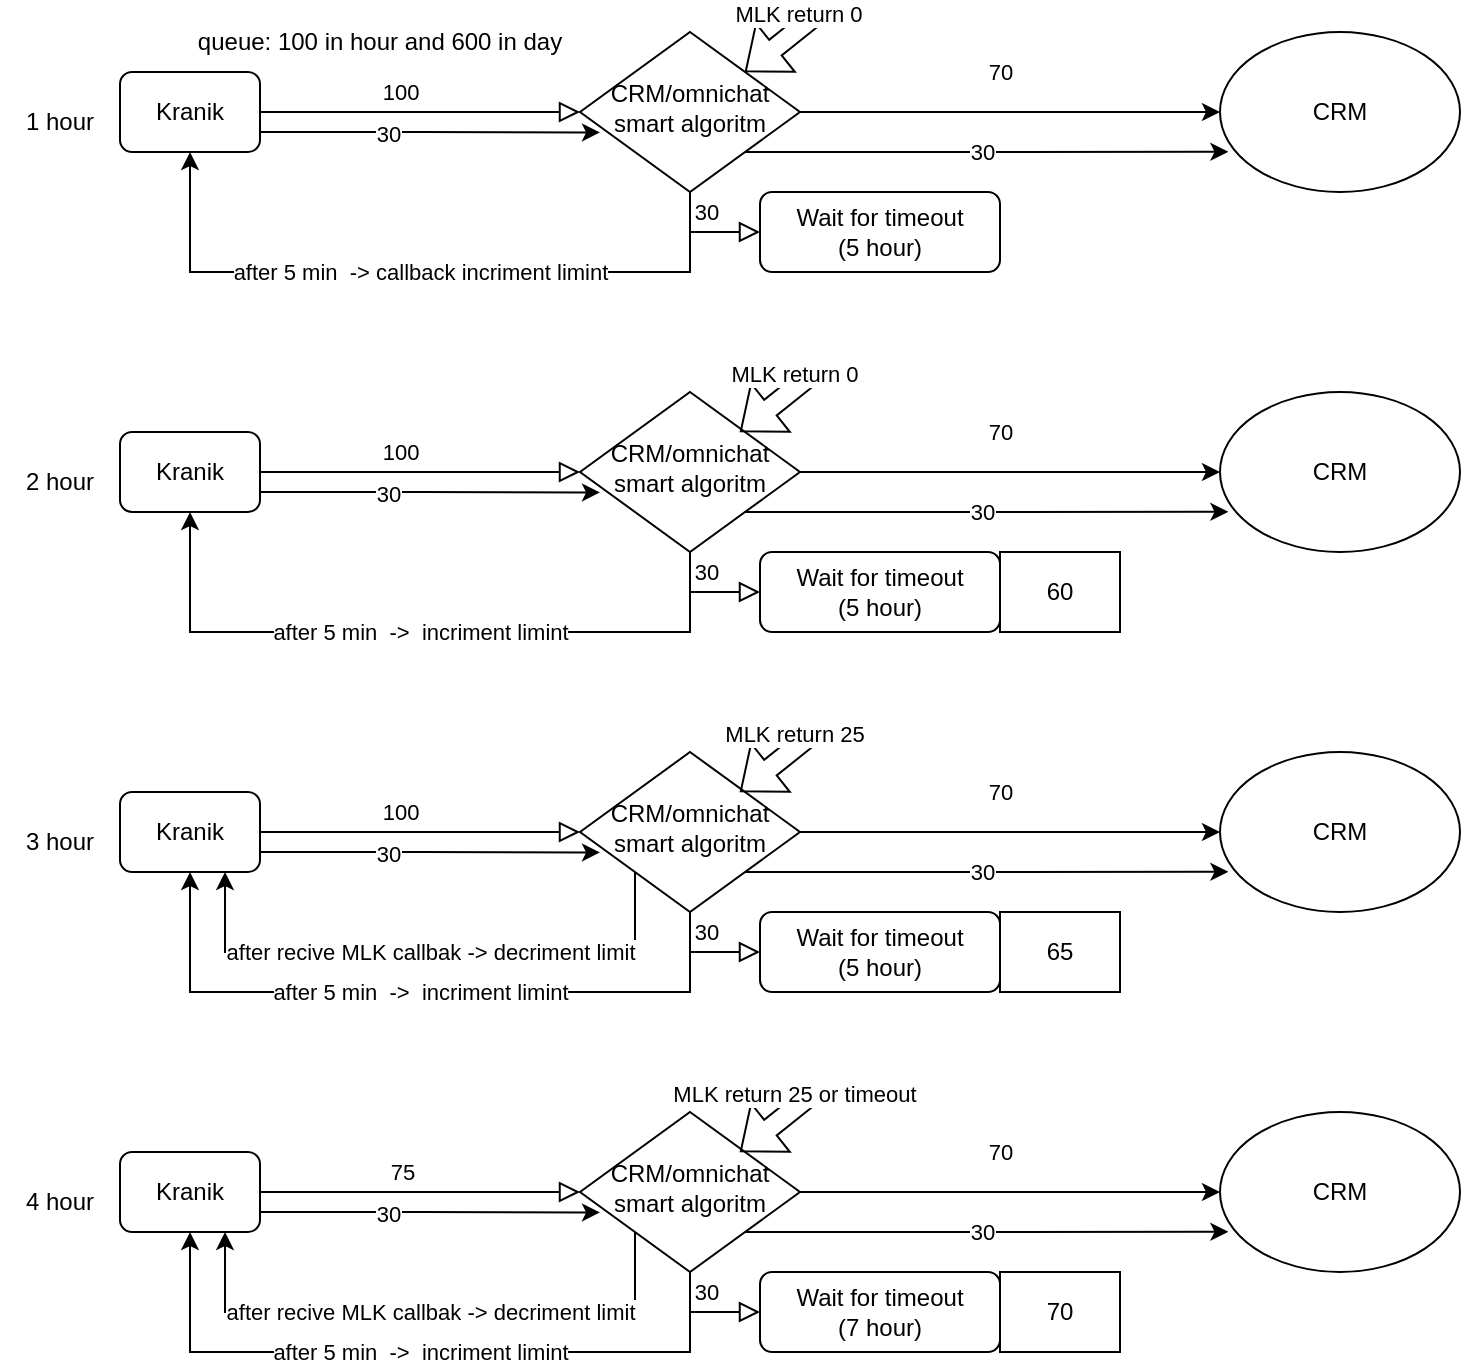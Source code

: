 <mxfile version="20.8.14" type="github">
  <diagram id="C5RBs43oDa-KdzZeNtuy" name="Page-1">
    <mxGraphModel dx="831" dy="327" grid="1" gridSize="10" guides="1" tooltips="1" connect="1" arrows="1" fold="1" page="1" pageScale="1" pageWidth="827" pageHeight="1169" math="0" shadow="0">
      <root>
        <mxCell id="WIyWlLk6GJQsqaUBKTNV-0" />
        <mxCell id="WIyWlLk6GJQsqaUBKTNV-1" parent="WIyWlLk6GJQsqaUBKTNV-0" />
        <mxCell id="WIyWlLk6GJQsqaUBKTNV-2" value="100" style="rounded=0;html=1;jettySize=auto;orthogonalLoop=1;fontSize=11;endArrow=block;endFill=0;endSize=8;strokeWidth=1;shadow=0;labelBackgroundColor=none;edgeStyle=orthogonalEdgeStyle;" parent="WIyWlLk6GJQsqaUBKTNV-1" source="WIyWlLk6GJQsqaUBKTNV-3" target="WIyWlLk6GJQsqaUBKTNV-6" edge="1">
          <mxGeometry x="-0.125" y="10" relative="1" as="geometry">
            <mxPoint as="offset" />
          </mxGeometry>
        </mxCell>
        <mxCell id="GcZR3O-2zoZDcLtCYp-j-6" style="edgeStyle=orthogonalEdgeStyle;rounded=0;orthogonalLoop=1;jettySize=auto;html=1;exitX=1;exitY=0.75;exitDx=0;exitDy=0;entryX=0.091;entryY=0.628;entryDx=0;entryDy=0;entryPerimeter=0;" edge="1" parent="WIyWlLk6GJQsqaUBKTNV-1" source="WIyWlLk6GJQsqaUBKTNV-3" target="WIyWlLk6GJQsqaUBKTNV-6">
          <mxGeometry relative="1" as="geometry" />
        </mxCell>
        <mxCell id="GcZR3O-2zoZDcLtCYp-j-7" value="30" style="edgeLabel;html=1;align=center;verticalAlign=middle;resizable=0;points=[];" vertex="1" connectable="0" parent="GcZR3O-2zoZDcLtCYp-j-6">
          <mxGeometry x="-0.205" y="-1" relative="1" as="geometry">
            <mxPoint x="-4" as="offset" />
          </mxGeometry>
        </mxCell>
        <mxCell id="WIyWlLk6GJQsqaUBKTNV-3" value="Kranik" style="rounded=1;whiteSpace=wrap;html=1;fontSize=12;glass=0;strokeWidth=1;shadow=0;" parent="WIyWlLk6GJQsqaUBKTNV-1" vertex="1">
          <mxGeometry x="70" y="40" width="70" height="40" as="geometry" />
        </mxCell>
        <mxCell id="WIyWlLk6GJQsqaUBKTNV-5" value="30" style="edgeStyle=orthogonalEdgeStyle;rounded=0;html=1;jettySize=auto;orthogonalLoop=1;fontSize=11;endArrow=block;endFill=0;endSize=8;strokeWidth=1;shadow=0;labelBackgroundColor=none;exitX=0.5;exitY=1;exitDx=0;exitDy=0;entryX=0;entryY=0.5;entryDx=0;entryDy=0;" parent="WIyWlLk6GJQsqaUBKTNV-1" source="WIyWlLk6GJQsqaUBKTNV-6" target="WIyWlLk6GJQsqaUBKTNV-7" edge="1">
          <mxGeometry y="10" relative="1" as="geometry">
            <mxPoint as="offset" />
          </mxGeometry>
        </mxCell>
        <mxCell id="GcZR3O-2zoZDcLtCYp-j-4" value="70" style="edgeStyle=orthogonalEdgeStyle;rounded=0;orthogonalLoop=1;jettySize=auto;html=1;" edge="1" parent="WIyWlLk6GJQsqaUBKTNV-1" source="WIyWlLk6GJQsqaUBKTNV-6" target="GcZR3O-2zoZDcLtCYp-j-3">
          <mxGeometry x="-0.048" y="20" relative="1" as="geometry">
            <mxPoint as="offset" />
          </mxGeometry>
        </mxCell>
        <mxCell id="GcZR3O-2zoZDcLtCYp-j-5" value="after 5 min&amp;nbsp; -&amp;gt; callback incriment limint" style="edgeStyle=orthogonalEdgeStyle;rounded=0;orthogonalLoop=1;jettySize=auto;html=1;entryX=0.5;entryY=1;entryDx=0;entryDy=0;" edge="1" parent="WIyWlLk6GJQsqaUBKTNV-1" source="WIyWlLk6GJQsqaUBKTNV-6" target="WIyWlLk6GJQsqaUBKTNV-3">
          <mxGeometry relative="1" as="geometry">
            <Array as="points">
              <mxPoint x="355" y="140" />
              <mxPoint x="105" y="140" />
            </Array>
          </mxGeometry>
        </mxCell>
        <mxCell id="GcZR3O-2zoZDcLtCYp-j-8" style="edgeStyle=orthogonalEdgeStyle;rounded=0;orthogonalLoop=1;jettySize=auto;html=1;exitX=1;exitY=1;exitDx=0;exitDy=0;entryX=0.035;entryY=0.749;entryDx=0;entryDy=0;entryPerimeter=0;" edge="1" parent="WIyWlLk6GJQsqaUBKTNV-1" source="WIyWlLk6GJQsqaUBKTNV-6" target="GcZR3O-2zoZDcLtCYp-j-3">
          <mxGeometry relative="1" as="geometry" />
        </mxCell>
        <mxCell id="GcZR3O-2zoZDcLtCYp-j-9" value="30" style="edgeLabel;html=1;align=center;verticalAlign=middle;resizable=0;points=[];" vertex="1" connectable="0" parent="GcZR3O-2zoZDcLtCYp-j-8">
          <mxGeometry x="-0.102" relative="1" as="geometry">
            <mxPoint x="10" as="offset" />
          </mxGeometry>
        </mxCell>
        <mxCell id="WIyWlLk6GJQsqaUBKTNV-6" value="CRM/omnichat&lt;br&gt;smart algoritm" style="rhombus;whiteSpace=wrap;html=1;shadow=0;fontFamily=Helvetica;fontSize=12;align=center;strokeWidth=1;spacing=6;spacingTop=-4;" parent="WIyWlLk6GJQsqaUBKTNV-1" vertex="1">
          <mxGeometry x="300" y="20" width="110" height="80" as="geometry" />
        </mxCell>
        <mxCell id="WIyWlLk6GJQsqaUBKTNV-7" value="Wait for timeout&lt;br&gt;(5 hour)" style="rounded=1;whiteSpace=wrap;html=1;fontSize=12;glass=0;strokeWidth=1;shadow=0;" parent="WIyWlLk6GJQsqaUBKTNV-1" vertex="1">
          <mxGeometry x="390" y="100" width="120" height="40" as="geometry" />
        </mxCell>
        <mxCell id="GcZR3O-2zoZDcLtCYp-j-0" value="queue: 100 in hour and 600 in day" style="text;html=1;strokeColor=none;fillColor=none;align=center;verticalAlign=middle;whiteSpace=wrap;rounded=0;" vertex="1" parent="WIyWlLk6GJQsqaUBKTNV-1">
          <mxGeometry x="100" y="10" width="200" height="30" as="geometry" />
        </mxCell>
        <mxCell id="GcZR3O-2zoZDcLtCYp-j-1" value="1 hour" style="text;html=1;strokeColor=none;fillColor=none;align=center;verticalAlign=middle;whiteSpace=wrap;rounded=0;" vertex="1" parent="WIyWlLk6GJQsqaUBKTNV-1">
          <mxGeometry x="10" y="50" width="60" height="30" as="geometry" />
        </mxCell>
        <mxCell id="GcZR3O-2zoZDcLtCYp-j-3" value="CRM" style="ellipse;whiteSpace=wrap;html=1;" vertex="1" parent="WIyWlLk6GJQsqaUBKTNV-1">
          <mxGeometry x="620" y="20" width="120" height="80" as="geometry" />
        </mxCell>
        <mxCell id="GcZR3O-2zoZDcLtCYp-j-24" value="100" style="rounded=0;html=1;jettySize=auto;orthogonalLoop=1;fontSize=11;endArrow=block;endFill=0;endSize=8;strokeWidth=1;shadow=0;labelBackgroundColor=none;edgeStyle=orthogonalEdgeStyle;" edge="1" parent="WIyWlLk6GJQsqaUBKTNV-1" source="GcZR3O-2zoZDcLtCYp-j-27" target="GcZR3O-2zoZDcLtCYp-j-33">
          <mxGeometry x="-0.125" y="10" relative="1" as="geometry">
            <mxPoint as="offset" />
          </mxGeometry>
        </mxCell>
        <mxCell id="GcZR3O-2zoZDcLtCYp-j-25" style="edgeStyle=orthogonalEdgeStyle;rounded=0;orthogonalLoop=1;jettySize=auto;html=1;exitX=1;exitY=0.75;exitDx=0;exitDy=0;entryX=0.091;entryY=0.628;entryDx=0;entryDy=0;entryPerimeter=0;" edge="1" parent="WIyWlLk6GJQsqaUBKTNV-1" source="GcZR3O-2zoZDcLtCYp-j-27" target="GcZR3O-2zoZDcLtCYp-j-33">
          <mxGeometry relative="1" as="geometry" />
        </mxCell>
        <mxCell id="GcZR3O-2zoZDcLtCYp-j-26" value="30" style="edgeLabel;html=1;align=center;verticalAlign=middle;resizable=0;points=[];" vertex="1" connectable="0" parent="GcZR3O-2zoZDcLtCYp-j-25">
          <mxGeometry x="-0.205" y="-1" relative="1" as="geometry">
            <mxPoint x="-4" as="offset" />
          </mxGeometry>
        </mxCell>
        <mxCell id="GcZR3O-2zoZDcLtCYp-j-27" value="Kranik" style="rounded=1;whiteSpace=wrap;html=1;fontSize=12;glass=0;strokeWidth=1;shadow=0;" vertex="1" parent="WIyWlLk6GJQsqaUBKTNV-1">
          <mxGeometry x="70" y="220" width="70" height="40" as="geometry" />
        </mxCell>
        <mxCell id="GcZR3O-2zoZDcLtCYp-j-28" value="30" style="edgeStyle=orthogonalEdgeStyle;rounded=0;html=1;jettySize=auto;orthogonalLoop=1;fontSize=11;endArrow=block;endFill=0;endSize=8;strokeWidth=1;shadow=0;labelBackgroundColor=none;exitX=0.5;exitY=1;exitDx=0;exitDy=0;entryX=0;entryY=0.5;entryDx=0;entryDy=0;" edge="1" parent="WIyWlLk6GJQsqaUBKTNV-1" source="GcZR3O-2zoZDcLtCYp-j-33" target="GcZR3O-2zoZDcLtCYp-j-34">
          <mxGeometry y="10" relative="1" as="geometry">
            <mxPoint as="offset" />
          </mxGeometry>
        </mxCell>
        <mxCell id="GcZR3O-2zoZDcLtCYp-j-29" value="70" style="edgeStyle=orthogonalEdgeStyle;rounded=0;orthogonalLoop=1;jettySize=auto;html=1;" edge="1" parent="WIyWlLk6GJQsqaUBKTNV-1" source="GcZR3O-2zoZDcLtCYp-j-33" target="GcZR3O-2zoZDcLtCYp-j-37">
          <mxGeometry x="-0.048" y="20" relative="1" as="geometry">
            <mxPoint as="offset" />
          </mxGeometry>
        </mxCell>
        <mxCell id="GcZR3O-2zoZDcLtCYp-j-30" value="after 5 min&amp;nbsp; -&amp;gt;&amp;nbsp; incriment limint" style="edgeStyle=orthogonalEdgeStyle;rounded=0;orthogonalLoop=1;jettySize=auto;html=1;entryX=0.5;entryY=1;entryDx=0;entryDy=0;" edge="1" parent="WIyWlLk6GJQsqaUBKTNV-1" source="GcZR3O-2zoZDcLtCYp-j-33" target="GcZR3O-2zoZDcLtCYp-j-27">
          <mxGeometry x="0.001" relative="1" as="geometry">
            <Array as="points">
              <mxPoint x="355" y="320" />
              <mxPoint x="105" y="320" />
            </Array>
            <mxPoint as="offset" />
          </mxGeometry>
        </mxCell>
        <mxCell id="GcZR3O-2zoZDcLtCYp-j-31" style="edgeStyle=orthogonalEdgeStyle;rounded=0;orthogonalLoop=1;jettySize=auto;html=1;exitX=1;exitY=1;exitDx=0;exitDy=0;entryX=0.035;entryY=0.749;entryDx=0;entryDy=0;entryPerimeter=0;" edge="1" parent="WIyWlLk6GJQsqaUBKTNV-1" source="GcZR3O-2zoZDcLtCYp-j-33" target="GcZR3O-2zoZDcLtCYp-j-37">
          <mxGeometry relative="1" as="geometry" />
        </mxCell>
        <mxCell id="GcZR3O-2zoZDcLtCYp-j-32" value="30" style="edgeLabel;html=1;align=center;verticalAlign=middle;resizable=0;points=[];" vertex="1" connectable="0" parent="GcZR3O-2zoZDcLtCYp-j-31">
          <mxGeometry x="-0.102" relative="1" as="geometry">
            <mxPoint x="10" as="offset" />
          </mxGeometry>
        </mxCell>
        <mxCell id="GcZR3O-2zoZDcLtCYp-j-33" value="CRM/omnichat&lt;br&gt;smart algoritm" style="rhombus;whiteSpace=wrap;html=1;shadow=0;fontFamily=Helvetica;fontSize=12;align=center;strokeWidth=1;spacing=6;spacingTop=-4;" vertex="1" parent="WIyWlLk6GJQsqaUBKTNV-1">
          <mxGeometry x="300" y="200" width="110" height="80" as="geometry" />
        </mxCell>
        <mxCell id="GcZR3O-2zoZDcLtCYp-j-34" value="Wait for timeout&lt;br&gt;(5 hour)" style="rounded=1;whiteSpace=wrap;html=1;fontSize=12;glass=0;strokeWidth=1;shadow=0;" vertex="1" parent="WIyWlLk6GJQsqaUBKTNV-1">
          <mxGeometry x="390" y="280" width="120" height="40" as="geometry" />
        </mxCell>
        <mxCell id="GcZR3O-2zoZDcLtCYp-j-36" value="2 hour" style="text;html=1;strokeColor=none;fillColor=none;align=center;verticalAlign=middle;whiteSpace=wrap;rounded=0;" vertex="1" parent="WIyWlLk6GJQsqaUBKTNV-1">
          <mxGeometry x="10" y="230" width="60" height="30" as="geometry" />
        </mxCell>
        <mxCell id="GcZR3O-2zoZDcLtCYp-j-37" value="CRM" style="ellipse;whiteSpace=wrap;html=1;" vertex="1" parent="WIyWlLk6GJQsqaUBKTNV-1">
          <mxGeometry x="620" y="200" width="120" height="80" as="geometry" />
        </mxCell>
        <mxCell id="GcZR3O-2zoZDcLtCYp-j-38" value="60" style="rounded=0;whiteSpace=wrap;html=1;" vertex="1" parent="WIyWlLk6GJQsqaUBKTNV-1">
          <mxGeometry x="510" y="280" width="60" height="40" as="geometry" />
        </mxCell>
        <mxCell id="GcZR3O-2zoZDcLtCYp-j-55" value="100" style="rounded=0;html=1;jettySize=auto;orthogonalLoop=1;fontSize=11;endArrow=block;endFill=0;endSize=8;strokeWidth=1;shadow=0;labelBackgroundColor=none;edgeStyle=orthogonalEdgeStyle;" edge="1" parent="WIyWlLk6GJQsqaUBKTNV-1" source="GcZR3O-2zoZDcLtCYp-j-58" target="GcZR3O-2zoZDcLtCYp-j-64">
          <mxGeometry x="-0.125" y="10" relative="1" as="geometry">
            <mxPoint as="offset" />
          </mxGeometry>
        </mxCell>
        <mxCell id="GcZR3O-2zoZDcLtCYp-j-56" style="edgeStyle=orthogonalEdgeStyle;rounded=0;orthogonalLoop=1;jettySize=auto;html=1;exitX=1;exitY=0.75;exitDx=0;exitDy=0;entryX=0.091;entryY=0.628;entryDx=0;entryDy=0;entryPerimeter=0;" edge="1" parent="WIyWlLk6GJQsqaUBKTNV-1" source="GcZR3O-2zoZDcLtCYp-j-58" target="GcZR3O-2zoZDcLtCYp-j-64">
          <mxGeometry relative="1" as="geometry" />
        </mxCell>
        <mxCell id="GcZR3O-2zoZDcLtCYp-j-57" value="30" style="edgeLabel;html=1;align=center;verticalAlign=middle;resizable=0;points=[];" vertex="1" connectable="0" parent="GcZR3O-2zoZDcLtCYp-j-56">
          <mxGeometry x="-0.205" y="-1" relative="1" as="geometry">
            <mxPoint x="-4" as="offset" />
          </mxGeometry>
        </mxCell>
        <mxCell id="GcZR3O-2zoZDcLtCYp-j-58" value="Kranik" style="rounded=1;whiteSpace=wrap;html=1;fontSize=12;glass=0;strokeWidth=1;shadow=0;" vertex="1" parent="WIyWlLk6GJQsqaUBKTNV-1">
          <mxGeometry x="70" y="400" width="70" height="40" as="geometry" />
        </mxCell>
        <mxCell id="GcZR3O-2zoZDcLtCYp-j-59" value="30" style="edgeStyle=orthogonalEdgeStyle;rounded=0;html=1;jettySize=auto;orthogonalLoop=1;fontSize=11;endArrow=block;endFill=0;endSize=8;strokeWidth=1;shadow=0;labelBackgroundColor=none;exitX=0.5;exitY=1;exitDx=0;exitDy=0;entryX=0;entryY=0.5;entryDx=0;entryDy=0;" edge="1" parent="WIyWlLk6GJQsqaUBKTNV-1" source="GcZR3O-2zoZDcLtCYp-j-64" target="GcZR3O-2zoZDcLtCYp-j-65">
          <mxGeometry y="10" relative="1" as="geometry">
            <mxPoint as="offset" />
          </mxGeometry>
        </mxCell>
        <mxCell id="GcZR3O-2zoZDcLtCYp-j-60" value="70" style="edgeStyle=orthogonalEdgeStyle;rounded=0;orthogonalLoop=1;jettySize=auto;html=1;" edge="1" parent="WIyWlLk6GJQsqaUBKTNV-1" source="GcZR3O-2zoZDcLtCYp-j-64" target="GcZR3O-2zoZDcLtCYp-j-68">
          <mxGeometry x="-0.048" y="20" relative="1" as="geometry">
            <mxPoint as="offset" />
          </mxGeometry>
        </mxCell>
        <mxCell id="GcZR3O-2zoZDcLtCYp-j-61" value="after 5 min&amp;nbsp; -&amp;gt;&amp;nbsp; incriment limint" style="edgeStyle=orthogonalEdgeStyle;rounded=0;orthogonalLoop=1;jettySize=auto;html=1;entryX=0.5;entryY=1;entryDx=0;entryDy=0;" edge="1" parent="WIyWlLk6GJQsqaUBKTNV-1" source="GcZR3O-2zoZDcLtCYp-j-64" target="GcZR3O-2zoZDcLtCYp-j-58">
          <mxGeometry relative="1" as="geometry">
            <Array as="points">
              <mxPoint x="355" y="500" />
              <mxPoint x="105" y="500" />
            </Array>
          </mxGeometry>
        </mxCell>
        <mxCell id="GcZR3O-2zoZDcLtCYp-j-62" style="edgeStyle=orthogonalEdgeStyle;rounded=0;orthogonalLoop=1;jettySize=auto;html=1;exitX=1;exitY=1;exitDx=0;exitDy=0;entryX=0.035;entryY=0.749;entryDx=0;entryDy=0;entryPerimeter=0;" edge="1" parent="WIyWlLk6GJQsqaUBKTNV-1" source="GcZR3O-2zoZDcLtCYp-j-64" target="GcZR3O-2zoZDcLtCYp-j-68">
          <mxGeometry relative="1" as="geometry" />
        </mxCell>
        <mxCell id="GcZR3O-2zoZDcLtCYp-j-63" value="30" style="edgeLabel;html=1;align=center;verticalAlign=middle;resizable=0;points=[];" vertex="1" connectable="0" parent="GcZR3O-2zoZDcLtCYp-j-62">
          <mxGeometry x="-0.102" relative="1" as="geometry">
            <mxPoint x="10" as="offset" />
          </mxGeometry>
        </mxCell>
        <mxCell id="GcZR3O-2zoZDcLtCYp-j-77" value="after recive MLK callbak -&amp;gt; decriment limit" style="edgeStyle=orthogonalEdgeStyle;rounded=0;orthogonalLoop=1;jettySize=auto;html=1;exitX=0;exitY=1;exitDx=0;exitDy=0;entryX=0.75;entryY=1;entryDx=0;entryDy=0;" edge="1" parent="WIyWlLk6GJQsqaUBKTNV-1" source="GcZR3O-2zoZDcLtCYp-j-64" target="GcZR3O-2zoZDcLtCYp-j-58">
          <mxGeometry relative="1" as="geometry">
            <Array as="points">
              <mxPoint x="327" y="480" />
              <mxPoint x="123" y="480" />
            </Array>
          </mxGeometry>
        </mxCell>
        <mxCell id="GcZR3O-2zoZDcLtCYp-j-64" value="CRM/omnichat&lt;br&gt;smart algoritm" style="rhombus;whiteSpace=wrap;html=1;shadow=0;fontFamily=Helvetica;fontSize=12;align=center;strokeWidth=1;spacing=6;spacingTop=-4;" vertex="1" parent="WIyWlLk6GJQsqaUBKTNV-1">
          <mxGeometry x="300" y="380" width="110" height="80" as="geometry" />
        </mxCell>
        <mxCell id="GcZR3O-2zoZDcLtCYp-j-65" value="Wait for timeout&lt;br&gt;(5 hour)" style="rounded=1;whiteSpace=wrap;html=1;fontSize=12;glass=0;strokeWidth=1;shadow=0;" vertex="1" parent="WIyWlLk6GJQsqaUBKTNV-1">
          <mxGeometry x="390" y="460" width="120" height="40" as="geometry" />
        </mxCell>
        <mxCell id="GcZR3O-2zoZDcLtCYp-j-67" value="3 hour" style="text;html=1;strokeColor=none;fillColor=none;align=center;verticalAlign=middle;whiteSpace=wrap;rounded=0;" vertex="1" parent="WIyWlLk6GJQsqaUBKTNV-1">
          <mxGeometry x="10" y="410" width="60" height="30" as="geometry" />
        </mxCell>
        <mxCell id="GcZR3O-2zoZDcLtCYp-j-68" value="CRM" style="ellipse;whiteSpace=wrap;html=1;" vertex="1" parent="WIyWlLk6GJQsqaUBKTNV-1">
          <mxGeometry x="620" y="380" width="120" height="80" as="geometry" />
        </mxCell>
        <mxCell id="GcZR3O-2zoZDcLtCYp-j-69" value="65" style="rounded=0;whiteSpace=wrap;html=1;" vertex="1" parent="WIyWlLk6GJQsqaUBKTNV-1">
          <mxGeometry x="510" y="460" width="60" height="40" as="geometry" />
        </mxCell>
        <mxCell id="GcZR3O-2zoZDcLtCYp-j-70" value="" style="shape=flexArrow;endArrow=classic;html=1;rounded=0;entryX=1;entryY=0;entryDx=0;entryDy=0;" edge="1" parent="WIyWlLk6GJQsqaUBKTNV-1" target="WIyWlLk6GJQsqaUBKTNV-6">
          <mxGeometry width="50" height="50" relative="1" as="geometry">
            <mxPoint x="420" y="10" as="sourcePoint" />
            <mxPoint x="475" y="-20" as="targetPoint" />
          </mxGeometry>
        </mxCell>
        <mxCell id="GcZR3O-2zoZDcLtCYp-j-72" value="MLK return 0" style="edgeLabel;html=1;align=center;verticalAlign=middle;resizable=0;points=[];" vertex="1" connectable="0" parent="GcZR3O-2zoZDcLtCYp-j-70">
          <mxGeometry x="-0.618" y="-6" relative="1" as="geometry">
            <mxPoint as="offset" />
          </mxGeometry>
        </mxCell>
        <mxCell id="GcZR3O-2zoZDcLtCYp-j-73" value="" style="shape=flexArrow;endArrow=classic;html=1;rounded=0;entryX=1;entryY=0;entryDx=0;entryDy=0;" edge="1" parent="WIyWlLk6GJQsqaUBKTNV-1">
          <mxGeometry width="50" height="50" relative="1" as="geometry">
            <mxPoint x="417.5" y="190" as="sourcePoint" />
            <mxPoint x="380" y="220" as="targetPoint" />
          </mxGeometry>
        </mxCell>
        <mxCell id="GcZR3O-2zoZDcLtCYp-j-74" value="MLK return 0" style="edgeLabel;html=1;align=center;verticalAlign=middle;resizable=0;points=[];" vertex="1" connectable="0" parent="GcZR3O-2zoZDcLtCYp-j-73">
          <mxGeometry x="-0.618" y="-6" relative="1" as="geometry">
            <mxPoint as="offset" />
          </mxGeometry>
        </mxCell>
        <mxCell id="GcZR3O-2zoZDcLtCYp-j-75" value="" style="shape=flexArrow;endArrow=classic;html=1;rounded=0;entryX=1;entryY=0;entryDx=0;entryDy=0;" edge="1" parent="WIyWlLk6GJQsqaUBKTNV-1">
          <mxGeometry width="50" height="50" relative="1" as="geometry">
            <mxPoint x="417.5" y="370" as="sourcePoint" />
            <mxPoint x="380" y="400" as="targetPoint" />
          </mxGeometry>
        </mxCell>
        <mxCell id="GcZR3O-2zoZDcLtCYp-j-76" value="MLK return 25" style="edgeLabel;html=1;align=center;verticalAlign=middle;resizable=0;points=[];" vertex="1" connectable="0" parent="GcZR3O-2zoZDcLtCYp-j-75">
          <mxGeometry x="-0.618" y="-6" relative="1" as="geometry">
            <mxPoint as="offset" />
          </mxGeometry>
        </mxCell>
        <mxCell id="GcZR3O-2zoZDcLtCYp-j-78" value="75" style="rounded=0;html=1;jettySize=auto;orthogonalLoop=1;fontSize=11;endArrow=block;endFill=0;endSize=8;strokeWidth=1;shadow=0;labelBackgroundColor=none;edgeStyle=orthogonalEdgeStyle;" edge="1" parent="WIyWlLk6GJQsqaUBKTNV-1" source="GcZR3O-2zoZDcLtCYp-j-81" target="GcZR3O-2zoZDcLtCYp-j-88">
          <mxGeometry x="-0.121" y="10" relative="1" as="geometry">
            <mxPoint as="offset" />
          </mxGeometry>
        </mxCell>
        <mxCell id="GcZR3O-2zoZDcLtCYp-j-79" style="edgeStyle=orthogonalEdgeStyle;rounded=0;orthogonalLoop=1;jettySize=auto;html=1;exitX=1;exitY=0.75;exitDx=0;exitDy=0;entryX=0.091;entryY=0.628;entryDx=0;entryDy=0;entryPerimeter=0;" edge="1" parent="WIyWlLk6GJQsqaUBKTNV-1" source="GcZR3O-2zoZDcLtCYp-j-81" target="GcZR3O-2zoZDcLtCYp-j-88">
          <mxGeometry relative="1" as="geometry" />
        </mxCell>
        <mxCell id="GcZR3O-2zoZDcLtCYp-j-80" value="30" style="edgeLabel;html=1;align=center;verticalAlign=middle;resizable=0;points=[];" vertex="1" connectable="0" parent="GcZR3O-2zoZDcLtCYp-j-79">
          <mxGeometry x="-0.205" y="-1" relative="1" as="geometry">
            <mxPoint x="-4" as="offset" />
          </mxGeometry>
        </mxCell>
        <mxCell id="GcZR3O-2zoZDcLtCYp-j-81" value="Kranik" style="rounded=1;whiteSpace=wrap;html=1;fontSize=12;glass=0;strokeWidth=1;shadow=0;" vertex="1" parent="WIyWlLk6GJQsqaUBKTNV-1">
          <mxGeometry x="70" y="580" width="70" height="40" as="geometry" />
        </mxCell>
        <mxCell id="GcZR3O-2zoZDcLtCYp-j-82" value="30" style="edgeStyle=orthogonalEdgeStyle;rounded=0;html=1;jettySize=auto;orthogonalLoop=1;fontSize=11;endArrow=block;endFill=0;endSize=8;strokeWidth=1;shadow=0;labelBackgroundColor=none;exitX=0.5;exitY=1;exitDx=0;exitDy=0;entryX=0;entryY=0.5;entryDx=0;entryDy=0;" edge="1" parent="WIyWlLk6GJQsqaUBKTNV-1" source="GcZR3O-2zoZDcLtCYp-j-88" target="GcZR3O-2zoZDcLtCYp-j-89">
          <mxGeometry y="10" relative="1" as="geometry">
            <mxPoint as="offset" />
          </mxGeometry>
        </mxCell>
        <mxCell id="GcZR3O-2zoZDcLtCYp-j-83" value="70" style="edgeStyle=orthogonalEdgeStyle;rounded=0;orthogonalLoop=1;jettySize=auto;html=1;" edge="1" parent="WIyWlLk6GJQsqaUBKTNV-1" source="GcZR3O-2zoZDcLtCYp-j-88" target="GcZR3O-2zoZDcLtCYp-j-91">
          <mxGeometry x="-0.048" y="20" relative="1" as="geometry">
            <mxPoint as="offset" />
          </mxGeometry>
        </mxCell>
        <mxCell id="GcZR3O-2zoZDcLtCYp-j-84" value="after 5 min&amp;nbsp; -&amp;gt;&amp;nbsp; incriment limint" style="edgeStyle=orthogonalEdgeStyle;rounded=0;orthogonalLoop=1;jettySize=auto;html=1;entryX=0.5;entryY=1;entryDx=0;entryDy=0;" edge="1" parent="WIyWlLk6GJQsqaUBKTNV-1" source="GcZR3O-2zoZDcLtCYp-j-88" target="GcZR3O-2zoZDcLtCYp-j-81">
          <mxGeometry x="0.001" relative="1" as="geometry">
            <Array as="points">
              <mxPoint x="355" y="680" />
              <mxPoint x="105" y="680" />
            </Array>
            <mxPoint as="offset" />
          </mxGeometry>
        </mxCell>
        <mxCell id="GcZR3O-2zoZDcLtCYp-j-85" style="edgeStyle=orthogonalEdgeStyle;rounded=0;orthogonalLoop=1;jettySize=auto;html=1;exitX=1;exitY=1;exitDx=0;exitDy=0;entryX=0.035;entryY=0.749;entryDx=0;entryDy=0;entryPerimeter=0;" edge="1" parent="WIyWlLk6GJQsqaUBKTNV-1" source="GcZR3O-2zoZDcLtCYp-j-88" target="GcZR3O-2zoZDcLtCYp-j-91">
          <mxGeometry relative="1" as="geometry" />
        </mxCell>
        <mxCell id="GcZR3O-2zoZDcLtCYp-j-86" value="30" style="edgeLabel;html=1;align=center;verticalAlign=middle;resizable=0;points=[];" vertex="1" connectable="0" parent="GcZR3O-2zoZDcLtCYp-j-85">
          <mxGeometry x="-0.102" relative="1" as="geometry">
            <mxPoint x="10" as="offset" />
          </mxGeometry>
        </mxCell>
        <mxCell id="GcZR3O-2zoZDcLtCYp-j-87" value="after recive MLK callbak -&amp;gt; decriment limit" style="edgeStyle=orthogonalEdgeStyle;rounded=0;orthogonalLoop=1;jettySize=auto;html=1;exitX=0;exitY=1;exitDx=0;exitDy=0;entryX=0.75;entryY=1;entryDx=0;entryDy=0;" edge="1" parent="WIyWlLk6GJQsqaUBKTNV-1" source="GcZR3O-2zoZDcLtCYp-j-88" target="GcZR3O-2zoZDcLtCYp-j-81">
          <mxGeometry relative="1" as="geometry">
            <Array as="points">
              <mxPoint x="327" y="660" />
              <mxPoint x="123" y="660" />
            </Array>
          </mxGeometry>
        </mxCell>
        <mxCell id="GcZR3O-2zoZDcLtCYp-j-88" value="CRM/omnichat&lt;br&gt;smart algoritm" style="rhombus;whiteSpace=wrap;html=1;shadow=0;fontFamily=Helvetica;fontSize=12;align=center;strokeWidth=1;spacing=6;spacingTop=-4;" vertex="1" parent="WIyWlLk6GJQsqaUBKTNV-1">
          <mxGeometry x="300" y="560" width="110" height="80" as="geometry" />
        </mxCell>
        <mxCell id="GcZR3O-2zoZDcLtCYp-j-89" value="Wait for timeout&lt;br&gt;(7 hour)" style="rounded=1;whiteSpace=wrap;html=1;fontSize=12;glass=0;strokeWidth=1;shadow=0;" vertex="1" parent="WIyWlLk6GJQsqaUBKTNV-1">
          <mxGeometry x="390" y="640" width="120" height="40" as="geometry" />
        </mxCell>
        <mxCell id="GcZR3O-2zoZDcLtCYp-j-90" value="4 hour" style="text;html=1;strokeColor=none;fillColor=none;align=center;verticalAlign=middle;whiteSpace=wrap;rounded=0;" vertex="1" parent="WIyWlLk6GJQsqaUBKTNV-1">
          <mxGeometry x="10" y="590" width="60" height="30" as="geometry" />
        </mxCell>
        <mxCell id="GcZR3O-2zoZDcLtCYp-j-91" value="CRM" style="ellipse;whiteSpace=wrap;html=1;" vertex="1" parent="WIyWlLk6GJQsqaUBKTNV-1">
          <mxGeometry x="620" y="560" width="120" height="80" as="geometry" />
        </mxCell>
        <mxCell id="GcZR3O-2zoZDcLtCYp-j-92" value="70" style="rounded=0;whiteSpace=wrap;html=1;" vertex="1" parent="WIyWlLk6GJQsqaUBKTNV-1">
          <mxGeometry x="510" y="640" width="60" height="40" as="geometry" />
        </mxCell>
        <mxCell id="GcZR3O-2zoZDcLtCYp-j-93" value="" style="shape=flexArrow;endArrow=classic;html=1;rounded=0;entryX=1;entryY=0;entryDx=0;entryDy=0;" edge="1" parent="WIyWlLk6GJQsqaUBKTNV-1">
          <mxGeometry width="50" height="50" relative="1" as="geometry">
            <mxPoint x="417.5" y="550" as="sourcePoint" />
            <mxPoint x="380" y="580.0" as="targetPoint" />
          </mxGeometry>
        </mxCell>
        <mxCell id="GcZR3O-2zoZDcLtCYp-j-94" value="MLK return 25 or timeout" style="edgeLabel;html=1;align=center;verticalAlign=middle;resizable=0;points=[];" vertex="1" connectable="0" parent="GcZR3O-2zoZDcLtCYp-j-93">
          <mxGeometry x="-0.618" y="-6" relative="1" as="geometry">
            <mxPoint as="offset" />
          </mxGeometry>
        </mxCell>
      </root>
    </mxGraphModel>
  </diagram>
</mxfile>
